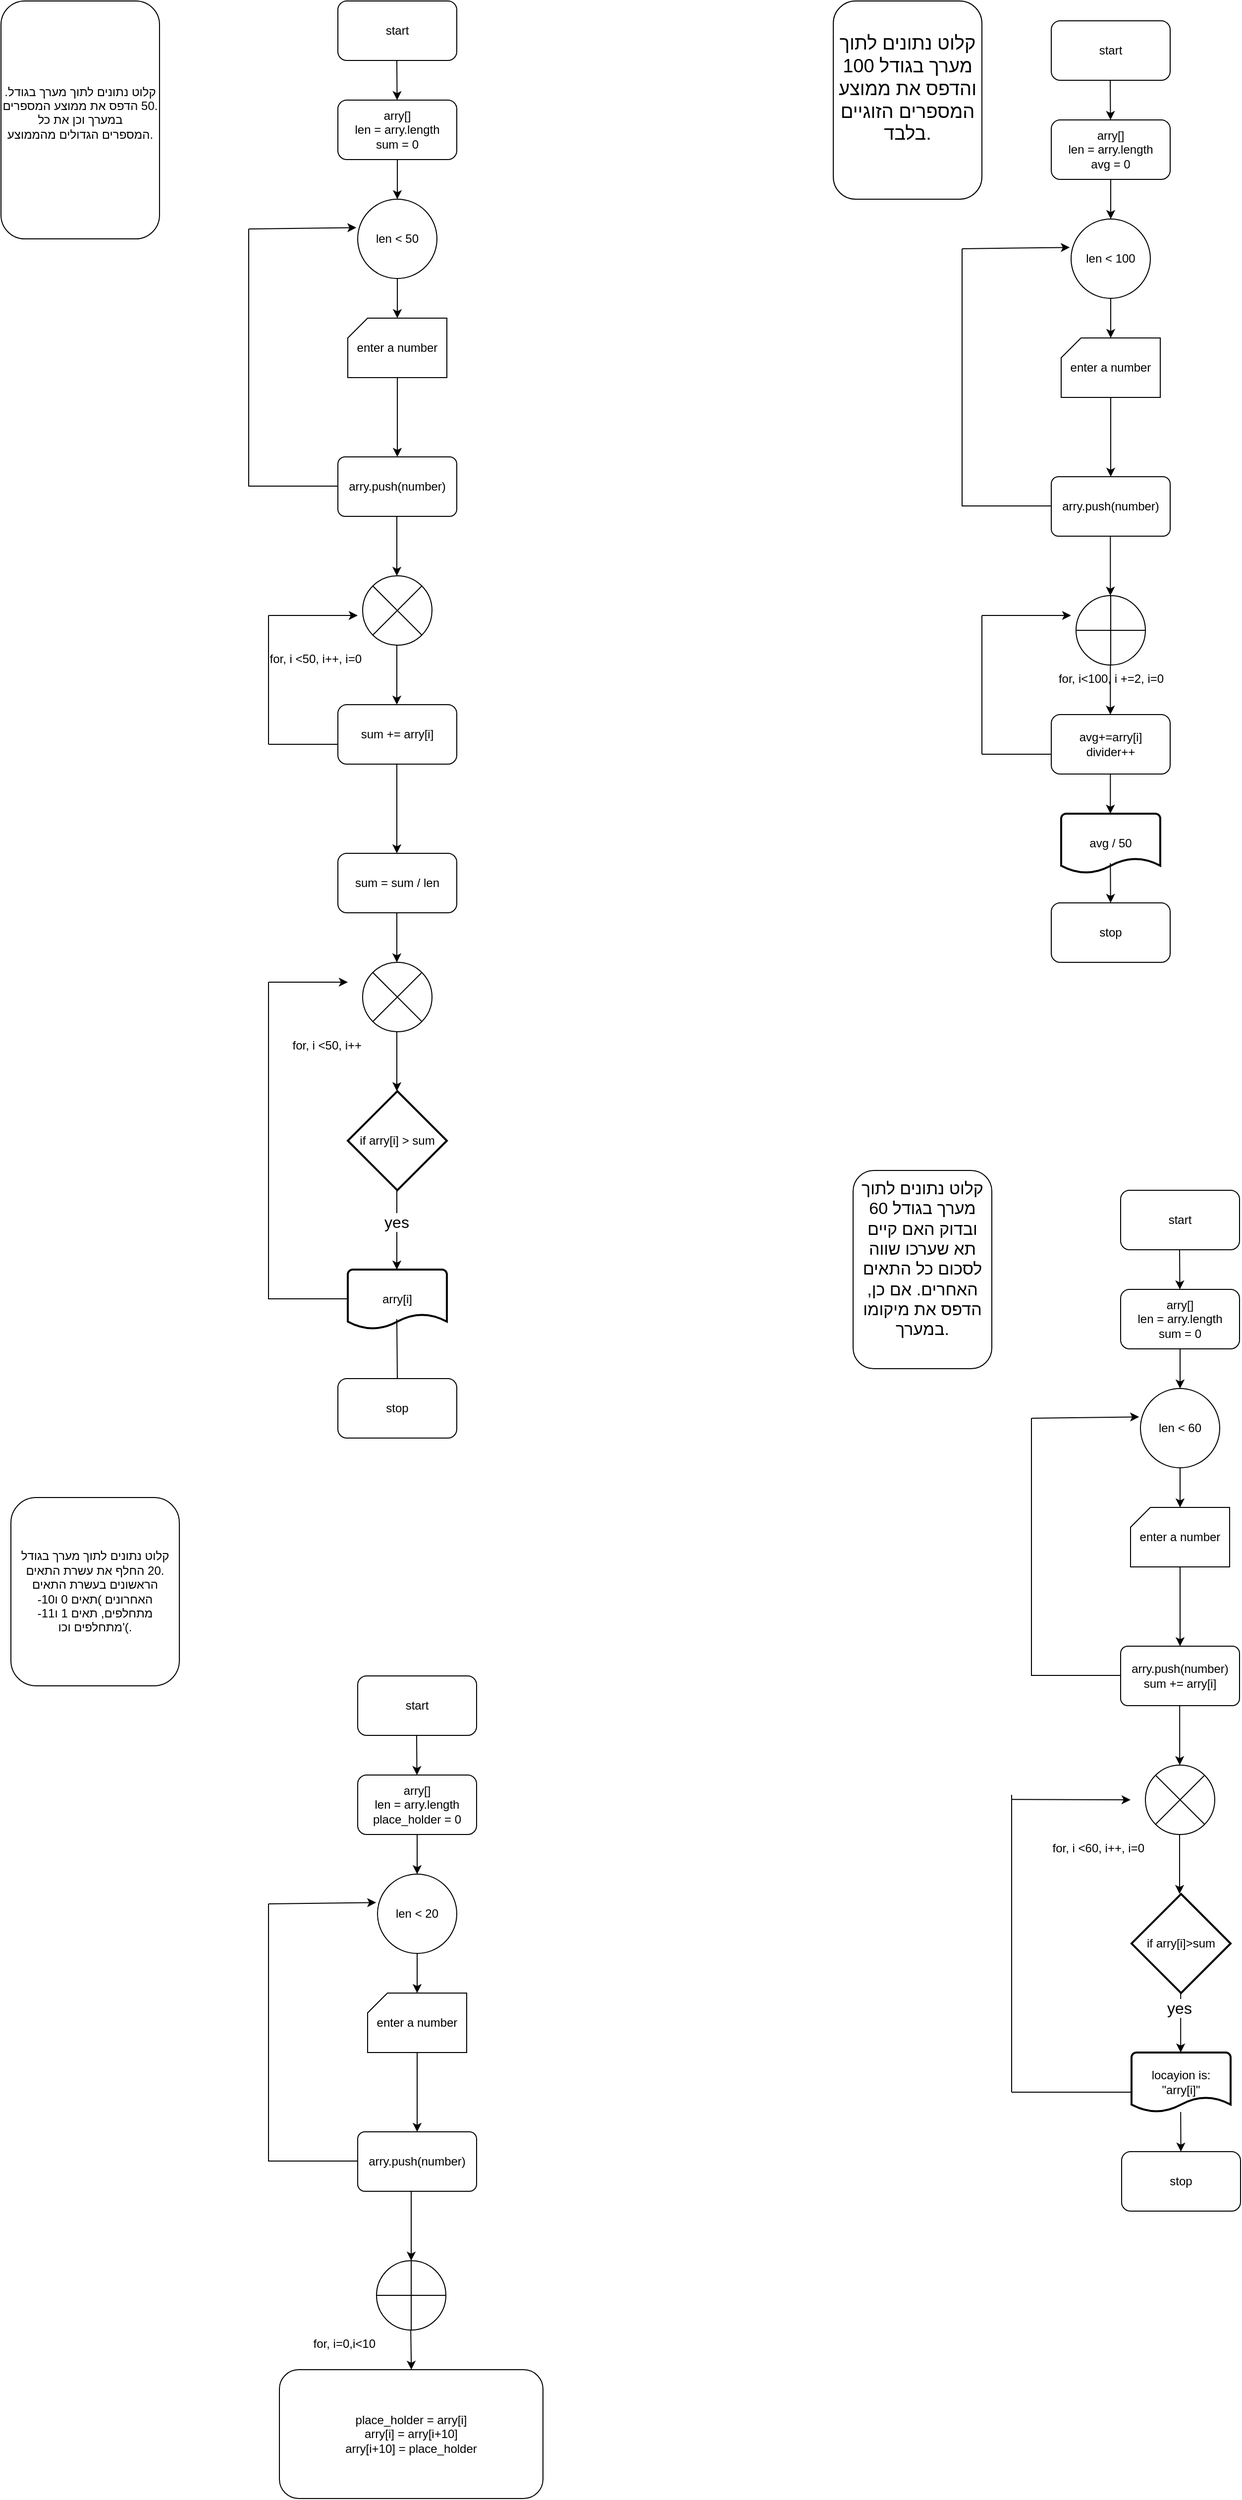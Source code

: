 <mxfile version="22.1.5" type="github">
  <diagram id="C5RBs43oDa-KdzZeNtuy" name="Page-1">
    <mxGraphModel dx="982" dy="658" grid="1" gridSize="10" guides="1" tooltips="1" connect="1" arrows="1" fold="1" page="1" pageScale="1" pageWidth="827" pageHeight="1169" math="0" shadow="0">
      <root>
        <mxCell id="WIyWlLk6GJQsqaUBKTNV-0" />
        <mxCell id="WIyWlLk6GJQsqaUBKTNV-1" parent="WIyWlLk6GJQsqaUBKTNV-0" />
        <mxCell id="SQix-TSE2oGtdI4UCU8X-0" value="&lt;div&gt;.קלוט נתונים לתוך מערך בגודל .50 הדפס את ממוצע המספרים במערך וכן את כל&lt;/div&gt;&lt;div&gt;המספרים הגדולים מהממוצע.&lt;/div&gt;&lt;div&gt;&lt;br&gt;&lt;/div&gt;" style="rounded=1;whiteSpace=wrap;html=1;" vertex="1" parent="WIyWlLk6GJQsqaUBKTNV-1">
          <mxGeometry y="10" width="160" height="240" as="geometry" />
        </mxCell>
        <mxCell id="SQix-TSE2oGtdI4UCU8X-1" value="start" style="rounded=1;whiteSpace=wrap;html=1;" vertex="1" parent="WIyWlLk6GJQsqaUBKTNV-1">
          <mxGeometry x="340" y="10" width="120" height="60" as="geometry" />
        </mxCell>
        <mxCell id="SQix-TSE2oGtdI4UCU8X-2" value="" style="endArrow=classic;html=1;rounded=0;" edge="1" parent="WIyWlLk6GJQsqaUBKTNV-1" target="SQix-TSE2oGtdI4UCU8X-3">
          <mxGeometry width="50" height="50" relative="1" as="geometry">
            <mxPoint x="399.5" y="70" as="sourcePoint" />
            <mxPoint x="399.5" y="130" as="targetPoint" />
          </mxGeometry>
        </mxCell>
        <mxCell id="SQix-TSE2oGtdI4UCU8X-5" value="" style="edgeStyle=orthogonalEdgeStyle;rounded=0;orthogonalLoop=1;jettySize=auto;html=1;" edge="1" parent="WIyWlLk6GJQsqaUBKTNV-1" source="SQix-TSE2oGtdI4UCU8X-3" target="SQix-TSE2oGtdI4UCU8X-4">
          <mxGeometry relative="1" as="geometry" />
        </mxCell>
        <mxCell id="SQix-TSE2oGtdI4UCU8X-3" value="arry[]&lt;br&gt;len = arry.length&lt;br&gt;sum = 0" style="rounded=1;whiteSpace=wrap;html=1;" vertex="1" parent="WIyWlLk6GJQsqaUBKTNV-1">
          <mxGeometry x="340" y="110" width="120" height="60" as="geometry" />
        </mxCell>
        <mxCell id="SQix-TSE2oGtdI4UCU8X-7" value="" style="edgeStyle=orthogonalEdgeStyle;rounded=0;orthogonalLoop=1;jettySize=auto;html=1;" edge="1" parent="WIyWlLk6GJQsqaUBKTNV-1" source="SQix-TSE2oGtdI4UCU8X-4">
          <mxGeometry relative="1" as="geometry">
            <mxPoint x="400" y="330" as="targetPoint" />
          </mxGeometry>
        </mxCell>
        <mxCell id="SQix-TSE2oGtdI4UCU8X-4" value="len &amp;lt; 50" style="ellipse;whiteSpace=wrap;html=1;rounded=1;" vertex="1" parent="WIyWlLk6GJQsqaUBKTNV-1">
          <mxGeometry x="360" y="210" width="80" height="80" as="geometry" />
        </mxCell>
        <mxCell id="SQix-TSE2oGtdI4UCU8X-10" value="" style="edgeStyle=orthogonalEdgeStyle;rounded=0;orthogonalLoop=1;jettySize=auto;html=1;" edge="1" parent="WIyWlLk6GJQsqaUBKTNV-1" source="SQix-TSE2oGtdI4UCU8X-8" target="SQix-TSE2oGtdI4UCU8X-9">
          <mxGeometry relative="1" as="geometry" />
        </mxCell>
        <mxCell id="SQix-TSE2oGtdI4UCU8X-8" value="enter a number" style="verticalLabelPosition=middle;verticalAlign=middle;html=1;shape=card;whiteSpace=wrap;size=20;arcSize=12;labelPosition=center;align=center;" vertex="1" parent="WIyWlLk6GJQsqaUBKTNV-1">
          <mxGeometry x="350" y="330" width="100" height="60" as="geometry" />
        </mxCell>
        <mxCell id="SQix-TSE2oGtdI4UCU8X-9" value="arry.push(number)" style="rounded=1;whiteSpace=wrap;html=1;arcSize=12;" vertex="1" parent="WIyWlLk6GJQsqaUBKTNV-1">
          <mxGeometry x="340" y="470" width="120" height="60" as="geometry" />
        </mxCell>
        <mxCell id="SQix-TSE2oGtdI4UCU8X-11" value="" style="endArrow=none;html=1;rounded=0;" edge="1" parent="WIyWlLk6GJQsqaUBKTNV-1">
          <mxGeometry width="50" height="50" relative="1" as="geometry">
            <mxPoint x="250" y="499.5" as="sourcePoint" />
            <mxPoint x="340" y="499.5" as="targetPoint" />
          </mxGeometry>
        </mxCell>
        <mxCell id="SQix-TSE2oGtdI4UCU8X-12" value="" style="endArrow=none;html=1;rounded=0;" edge="1" parent="WIyWlLk6GJQsqaUBKTNV-1">
          <mxGeometry width="50" height="50" relative="1" as="geometry">
            <mxPoint x="250" y="500" as="sourcePoint" />
            <mxPoint x="250" y="240" as="targetPoint" />
          </mxGeometry>
        </mxCell>
        <mxCell id="SQix-TSE2oGtdI4UCU8X-14" value="" style="endArrow=classic;html=1;rounded=0;entryX=-0.017;entryY=0.358;entryDx=0;entryDy=0;entryPerimeter=0;" edge="1" parent="WIyWlLk6GJQsqaUBKTNV-1" target="SQix-TSE2oGtdI4UCU8X-4">
          <mxGeometry width="50" height="50" relative="1" as="geometry">
            <mxPoint x="250" y="240" as="sourcePoint" />
            <mxPoint x="310" y="140" as="targetPoint" />
          </mxGeometry>
        </mxCell>
        <mxCell id="SQix-TSE2oGtdI4UCU8X-15" value="" style="endArrow=classic;html=1;rounded=0;" edge="1" parent="WIyWlLk6GJQsqaUBKTNV-1">
          <mxGeometry width="50" height="50" relative="1" as="geometry">
            <mxPoint x="399.5" y="530" as="sourcePoint" />
            <mxPoint x="399.5" y="590" as="targetPoint" />
          </mxGeometry>
        </mxCell>
        <mxCell id="SQix-TSE2oGtdI4UCU8X-16" value="for, i &amp;lt;50, i++, i=0" style="verticalLabelPosition=bottom;verticalAlign=top;html=1;shape=mxgraph.flowchart.or;labelPosition=left;align=right;" vertex="1" parent="WIyWlLk6GJQsqaUBKTNV-1">
          <mxGeometry x="365" y="590" width="70" height="70" as="geometry" />
        </mxCell>
        <mxCell id="SQix-TSE2oGtdI4UCU8X-17" value="" style="endArrow=classic;html=1;rounded=0;" edge="1" parent="WIyWlLk6GJQsqaUBKTNV-1">
          <mxGeometry width="50" height="50" relative="1" as="geometry">
            <mxPoint x="399.5" y="660" as="sourcePoint" />
            <mxPoint x="399.5" y="720" as="targetPoint" />
          </mxGeometry>
        </mxCell>
        <mxCell id="SQix-TSE2oGtdI4UCU8X-18" value="sum += arry[i]" style="rounded=1;whiteSpace=wrap;html=1;" vertex="1" parent="WIyWlLk6GJQsqaUBKTNV-1">
          <mxGeometry x="340" y="720" width="120" height="60" as="geometry" />
        </mxCell>
        <mxCell id="SQix-TSE2oGtdI4UCU8X-19" value="" style="endArrow=none;html=1;rounded=0;" edge="1" parent="WIyWlLk6GJQsqaUBKTNV-1">
          <mxGeometry width="50" height="50" relative="1" as="geometry">
            <mxPoint x="270" y="760" as="sourcePoint" />
            <mxPoint x="340" y="760" as="targetPoint" />
          </mxGeometry>
        </mxCell>
        <mxCell id="SQix-TSE2oGtdI4UCU8X-21" value="" style="endArrow=none;html=1;rounded=0;" edge="1" parent="WIyWlLk6GJQsqaUBKTNV-1">
          <mxGeometry width="50" height="50" relative="1" as="geometry">
            <mxPoint x="270" y="760" as="sourcePoint" />
            <mxPoint x="270" y="630" as="targetPoint" />
          </mxGeometry>
        </mxCell>
        <mxCell id="SQix-TSE2oGtdI4UCU8X-23" value="" style="endArrow=classic;html=1;rounded=0;" edge="1" parent="WIyWlLk6GJQsqaUBKTNV-1">
          <mxGeometry width="50" height="50" relative="1" as="geometry">
            <mxPoint x="270" y="630" as="sourcePoint" />
            <mxPoint x="360" y="630" as="targetPoint" />
          </mxGeometry>
        </mxCell>
        <mxCell id="SQix-TSE2oGtdI4UCU8X-25" value="" style="endArrow=classic;html=1;rounded=0;" edge="1" parent="WIyWlLk6GJQsqaUBKTNV-1">
          <mxGeometry width="50" height="50" relative="1" as="geometry">
            <mxPoint x="399.5" y="780" as="sourcePoint" />
            <mxPoint x="399.5" y="870" as="targetPoint" />
          </mxGeometry>
        </mxCell>
        <mxCell id="SQix-TSE2oGtdI4UCU8X-26" value="sum = sum / len" style="rounded=1;whiteSpace=wrap;html=1;" vertex="1" parent="WIyWlLk6GJQsqaUBKTNV-1">
          <mxGeometry x="340" y="870" width="120" height="60" as="geometry" />
        </mxCell>
        <mxCell id="SQix-TSE2oGtdI4UCU8X-28" value="" style="endArrow=classic;html=1;rounded=0;" edge="1" parent="WIyWlLk6GJQsqaUBKTNV-1">
          <mxGeometry width="50" height="50" relative="1" as="geometry">
            <mxPoint x="399.5" y="930" as="sourcePoint" />
            <mxPoint x="399.5" y="980" as="targetPoint" />
          </mxGeometry>
        </mxCell>
        <mxCell id="SQix-TSE2oGtdI4UCU8X-29" value="for, i &amp;lt;50, i++" style="verticalLabelPosition=bottom;verticalAlign=top;html=1;shape=mxgraph.flowchart.or;labelPosition=left;align=right;" vertex="1" parent="WIyWlLk6GJQsqaUBKTNV-1">
          <mxGeometry x="365" y="980" width="70" height="70" as="geometry" />
        </mxCell>
        <mxCell id="SQix-TSE2oGtdI4UCU8X-30" value="" style="endArrow=classic;html=1;rounded=0;" edge="1" parent="WIyWlLk6GJQsqaUBKTNV-1">
          <mxGeometry width="50" height="50" relative="1" as="geometry">
            <mxPoint x="399.5" y="1050" as="sourcePoint" />
            <mxPoint x="399.5" y="1110" as="targetPoint" />
          </mxGeometry>
        </mxCell>
        <mxCell id="SQix-TSE2oGtdI4UCU8X-31" value="if arry[i] &amp;gt; sum" style="strokeWidth=2;html=1;shape=mxgraph.flowchart.decision;whiteSpace=wrap;" vertex="1" parent="WIyWlLk6GJQsqaUBKTNV-1">
          <mxGeometry x="350" y="1110" width="100" height="100" as="geometry" />
        </mxCell>
        <mxCell id="SQix-TSE2oGtdI4UCU8X-32" value="" style="endArrow=none;html=1;rounded=0;" edge="1" parent="WIyWlLk6GJQsqaUBKTNV-1">
          <mxGeometry width="50" height="50" relative="1" as="geometry">
            <mxPoint x="270" y="1319.5" as="sourcePoint" />
            <mxPoint x="350" y="1319.5" as="targetPoint" />
          </mxGeometry>
        </mxCell>
        <mxCell id="SQix-TSE2oGtdI4UCU8X-33" value="" style="endArrow=none;html=1;rounded=0;" edge="1" parent="WIyWlLk6GJQsqaUBKTNV-1">
          <mxGeometry width="50" height="50" relative="1" as="geometry">
            <mxPoint x="270" y="1320" as="sourcePoint" />
            <mxPoint x="270" y="1000" as="targetPoint" />
          </mxGeometry>
        </mxCell>
        <mxCell id="SQix-TSE2oGtdI4UCU8X-35" value="" style="endArrow=classic;html=1;rounded=0;" edge="1" parent="WIyWlLk6GJQsqaUBKTNV-1">
          <mxGeometry width="50" height="50" relative="1" as="geometry">
            <mxPoint x="270" y="1000" as="sourcePoint" />
            <mxPoint x="350" y="1000" as="targetPoint" />
          </mxGeometry>
        </mxCell>
        <mxCell id="SQix-TSE2oGtdI4UCU8X-37" value="" style="endArrow=classic;html=1;rounded=0;" edge="1" parent="WIyWlLk6GJQsqaUBKTNV-1">
          <mxGeometry width="50" height="50" relative="1" as="geometry">
            <mxPoint x="399.5" y="1210" as="sourcePoint" />
            <mxPoint x="399.5" y="1290" as="targetPoint" />
          </mxGeometry>
        </mxCell>
        <mxCell id="SQix-TSE2oGtdI4UCU8X-38" value="yes" style="edgeLabel;html=1;align=center;verticalAlign=middle;resizable=0;points=[];fontSize=16;" vertex="1" connectable="0" parent="SQix-TSE2oGtdI4UCU8X-37">
          <mxGeometry x="-0.2" y="-1" relative="1" as="geometry">
            <mxPoint as="offset" />
          </mxGeometry>
        </mxCell>
        <mxCell id="SQix-TSE2oGtdI4UCU8X-39" value="arry[i]" style="strokeWidth=2;html=1;shape=mxgraph.flowchart.document2;whiteSpace=wrap;size=0.25;" vertex="1" parent="WIyWlLk6GJQsqaUBKTNV-1">
          <mxGeometry x="350" y="1290" width="100" height="60" as="geometry" />
        </mxCell>
        <mxCell id="SQix-TSE2oGtdI4UCU8X-40" value="" style="endArrow=none;html=1;rounded=0;" edge="1" parent="WIyWlLk6GJQsqaUBKTNV-1">
          <mxGeometry width="50" height="50" relative="1" as="geometry">
            <mxPoint x="400" y="1400" as="sourcePoint" />
            <mxPoint x="399.5" y="1340" as="targetPoint" />
          </mxGeometry>
        </mxCell>
        <mxCell id="SQix-TSE2oGtdI4UCU8X-41" value="stop" style="rounded=1;whiteSpace=wrap;html=1;" vertex="1" parent="WIyWlLk6GJQsqaUBKTNV-1">
          <mxGeometry x="340" y="1400" width="120" height="60" as="geometry" />
        </mxCell>
        <mxCell id="SQix-TSE2oGtdI4UCU8X-42" value="&lt;div style=&quot;font-size: 19px;&quot;&gt;קלוט נתונים לתוך מערך בגודל 100 והדפס את ממוצע המספרים הזוגיים בלבד.&lt;/div&gt;&lt;div style=&quot;font-size: 19px;&quot;&gt;&lt;br style=&quot;font-size: 19px;&quot;&gt;&lt;/div&gt;" style="rounded=1;whiteSpace=wrap;html=1;fontSize=19;" vertex="1" parent="WIyWlLk6GJQsqaUBKTNV-1">
          <mxGeometry x="840" y="10" width="150" height="200" as="geometry" />
        </mxCell>
        <mxCell id="SQix-TSE2oGtdI4UCU8X-43" value="start" style="rounded=1;whiteSpace=wrap;html=1;" vertex="1" parent="WIyWlLk6GJQsqaUBKTNV-1">
          <mxGeometry x="1060" y="30" width="120" height="60" as="geometry" />
        </mxCell>
        <mxCell id="SQix-TSE2oGtdI4UCU8X-44" value="" style="endArrow=classic;html=1;rounded=0;" edge="1" parent="WIyWlLk6GJQsqaUBKTNV-1" target="SQix-TSE2oGtdI4UCU8X-46">
          <mxGeometry width="50" height="50" relative="1" as="geometry">
            <mxPoint x="1119.5" y="90" as="sourcePoint" />
            <mxPoint x="1119.5" y="150" as="targetPoint" />
          </mxGeometry>
        </mxCell>
        <mxCell id="SQix-TSE2oGtdI4UCU8X-45" value="" style="edgeStyle=orthogonalEdgeStyle;rounded=0;orthogonalLoop=1;jettySize=auto;html=1;" edge="1" parent="WIyWlLk6GJQsqaUBKTNV-1" source="SQix-TSE2oGtdI4UCU8X-46" target="SQix-TSE2oGtdI4UCU8X-48">
          <mxGeometry relative="1" as="geometry" />
        </mxCell>
        <mxCell id="SQix-TSE2oGtdI4UCU8X-46" value="arry[]&lt;br&gt;len = arry.length&lt;br&gt;avg = 0" style="rounded=1;whiteSpace=wrap;html=1;" vertex="1" parent="WIyWlLk6GJQsqaUBKTNV-1">
          <mxGeometry x="1060" y="130" width="120" height="60" as="geometry" />
        </mxCell>
        <mxCell id="SQix-TSE2oGtdI4UCU8X-47" value="" style="edgeStyle=orthogonalEdgeStyle;rounded=0;orthogonalLoop=1;jettySize=auto;html=1;" edge="1" parent="WIyWlLk6GJQsqaUBKTNV-1" source="SQix-TSE2oGtdI4UCU8X-48">
          <mxGeometry relative="1" as="geometry">
            <mxPoint x="1120" y="350" as="targetPoint" />
          </mxGeometry>
        </mxCell>
        <mxCell id="SQix-TSE2oGtdI4UCU8X-48" value="len &amp;lt; 100" style="ellipse;whiteSpace=wrap;html=1;rounded=1;" vertex="1" parent="WIyWlLk6GJQsqaUBKTNV-1">
          <mxGeometry x="1080" y="230" width="80" height="80" as="geometry" />
        </mxCell>
        <mxCell id="SQix-TSE2oGtdI4UCU8X-49" value="" style="edgeStyle=orthogonalEdgeStyle;rounded=0;orthogonalLoop=1;jettySize=auto;html=1;" edge="1" parent="WIyWlLk6GJQsqaUBKTNV-1" source="SQix-TSE2oGtdI4UCU8X-50" target="SQix-TSE2oGtdI4UCU8X-51">
          <mxGeometry relative="1" as="geometry" />
        </mxCell>
        <mxCell id="SQix-TSE2oGtdI4UCU8X-50" value="enter a number" style="verticalLabelPosition=middle;verticalAlign=middle;html=1;shape=card;whiteSpace=wrap;size=20;arcSize=12;labelPosition=center;align=center;" vertex="1" parent="WIyWlLk6GJQsqaUBKTNV-1">
          <mxGeometry x="1070" y="350" width="100" height="60" as="geometry" />
        </mxCell>
        <mxCell id="SQix-TSE2oGtdI4UCU8X-51" value="arry.push(number)" style="rounded=1;whiteSpace=wrap;html=1;arcSize=12;" vertex="1" parent="WIyWlLk6GJQsqaUBKTNV-1">
          <mxGeometry x="1060" y="490" width="120" height="60" as="geometry" />
        </mxCell>
        <mxCell id="SQix-TSE2oGtdI4UCU8X-52" value="" style="endArrow=none;html=1;rounded=0;" edge="1" parent="WIyWlLk6GJQsqaUBKTNV-1">
          <mxGeometry width="50" height="50" relative="1" as="geometry">
            <mxPoint x="970" y="519.5" as="sourcePoint" />
            <mxPoint x="1060" y="519.5" as="targetPoint" />
          </mxGeometry>
        </mxCell>
        <mxCell id="SQix-TSE2oGtdI4UCU8X-53" value="" style="endArrow=none;html=1;rounded=0;" edge="1" parent="WIyWlLk6GJQsqaUBKTNV-1">
          <mxGeometry width="50" height="50" relative="1" as="geometry">
            <mxPoint x="970" y="520" as="sourcePoint" />
            <mxPoint x="970" y="260" as="targetPoint" />
          </mxGeometry>
        </mxCell>
        <mxCell id="SQix-TSE2oGtdI4UCU8X-54" value="" style="endArrow=classic;html=1;rounded=0;entryX=-0.017;entryY=0.358;entryDx=0;entryDy=0;entryPerimeter=0;" edge="1" parent="WIyWlLk6GJQsqaUBKTNV-1" target="SQix-TSE2oGtdI4UCU8X-48">
          <mxGeometry width="50" height="50" relative="1" as="geometry">
            <mxPoint x="970" y="260" as="sourcePoint" />
            <mxPoint x="1030" y="160" as="targetPoint" />
          </mxGeometry>
        </mxCell>
        <mxCell id="SQix-TSE2oGtdI4UCU8X-55" value="" style="endArrow=classic;html=1;rounded=0;" edge="1" parent="WIyWlLk6GJQsqaUBKTNV-1">
          <mxGeometry width="50" height="50" relative="1" as="geometry">
            <mxPoint x="1119.66" y="550" as="sourcePoint" />
            <mxPoint x="1119.66" y="610" as="targetPoint" />
          </mxGeometry>
        </mxCell>
        <mxCell id="SQix-TSE2oGtdI4UCU8X-56" value="for, i&amp;lt;100, i +=2, i=0" style="verticalLabelPosition=bottom;verticalAlign=top;html=1;shape=mxgraph.flowchart.summing_function;" vertex="1" parent="WIyWlLk6GJQsqaUBKTNV-1">
          <mxGeometry x="1085" y="610" width="70" height="70" as="geometry" />
        </mxCell>
        <mxCell id="SQix-TSE2oGtdI4UCU8X-57" value="" style="endArrow=classic;html=1;rounded=0;" edge="1" parent="WIyWlLk6GJQsqaUBKTNV-1">
          <mxGeometry width="50" height="50" relative="1" as="geometry">
            <mxPoint x="1119.66" y="680" as="sourcePoint" />
            <mxPoint x="1119.66" y="730" as="targetPoint" />
          </mxGeometry>
        </mxCell>
        <mxCell id="SQix-TSE2oGtdI4UCU8X-58" value="avg+=arry[i]&lt;br&gt;divider++" style="rounded=1;whiteSpace=wrap;html=1;" vertex="1" parent="WIyWlLk6GJQsqaUBKTNV-1">
          <mxGeometry x="1060" y="730" width="120" height="60" as="geometry" />
        </mxCell>
        <mxCell id="SQix-TSE2oGtdI4UCU8X-59" value="" style="endArrow=none;html=1;rounded=0;" edge="1" parent="WIyWlLk6GJQsqaUBKTNV-1">
          <mxGeometry width="50" height="50" relative="1" as="geometry">
            <mxPoint x="990" y="770" as="sourcePoint" />
            <mxPoint x="1060" y="770" as="targetPoint" />
          </mxGeometry>
        </mxCell>
        <mxCell id="SQix-TSE2oGtdI4UCU8X-60" value="" style="endArrow=none;html=1;rounded=0;" edge="1" parent="WIyWlLk6GJQsqaUBKTNV-1">
          <mxGeometry width="50" height="50" relative="1" as="geometry">
            <mxPoint x="990" y="770" as="sourcePoint" />
            <mxPoint x="990" y="630" as="targetPoint" />
          </mxGeometry>
        </mxCell>
        <mxCell id="SQix-TSE2oGtdI4UCU8X-61" value="" style="endArrow=classic;html=1;rounded=0;" edge="1" parent="WIyWlLk6GJQsqaUBKTNV-1">
          <mxGeometry width="50" height="50" relative="1" as="geometry">
            <mxPoint x="990" y="630" as="sourcePoint" />
            <mxPoint x="1080" y="630" as="targetPoint" />
          </mxGeometry>
        </mxCell>
        <mxCell id="SQix-TSE2oGtdI4UCU8X-62" value="" style="endArrow=classic;html=1;rounded=0;" edge="1" parent="WIyWlLk6GJQsqaUBKTNV-1">
          <mxGeometry width="50" height="50" relative="1" as="geometry">
            <mxPoint x="1119.66" y="790" as="sourcePoint" />
            <mxPoint x="1119.66" y="830" as="targetPoint" />
          </mxGeometry>
        </mxCell>
        <mxCell id="SQix-TSE2oGtdI4UCU8X-63" value="avg / 50" style="strokeWidth=2;html=1;shape=mxgraph.flowchart.document2;whiteSpace=wrap;size=0.25;" vertex="1" parent="WIyWlLk6GJQsqaUBKTNV-1">
          <mxGeometry x="1070" y="830" width="100" height="60" as="geometry" />
        </mxCell>
        <mxCell id="SQix-TSE2oGtdI4UCU8X-64" value="" style="endArrow=classic;html=1;rounded=0;" edge="1" parent="WIyWlLk6GJQsqaUBKTNV-1" target="SQix-TSE2oGtdI4UCU8X-65">
          <mxGeometry width="50" height="50" relative="1" as="geometry">
            <mxPoint x="1119.66" y="880" as="sourcePoint" />
            <mxPoint x="1119.66" y="930" as="targetPoint" />
          </mxGeometry>
        </mxCell>
        <mxCell id="SQix-TSE2oGtdI4UCU8X-65" value="stop" style="rounded=1;whiteSpace=wrap;html=1;" vertex="1" parent="WIyWlLk6GJQsqaUBKTNV-1">
          <mxGeometry x="1060" y="920" width="120" height="60" as="geometry" />
        </mxCell>
        <mxCell id="SQix-TSE2oGtdI4UCU8X-66" value="&lt;div style=&quot;font-size: 17px;&quot;&gt;קלוט נתונים לתוך מערך בגודל 60 ובדוק האם קיים תא שערכו שווה לסכום כל התאים&lt;/div&gt;&lt;div style=&quot;font-size: 17px;&quot;&gt;האחרים. אם כן, הדפס את מיקומו במערך.&lt;/div&gt;&lt;div style=&quot;font-size: 17px;&quot;&gt;&lt;br style=&quot;font-size: 17px;&quot;&gt;&lt;/div&gt;" style="rounded=1;whiteSpace=wrap;html=1;fontSize=17;" vertex="1" parent="WIyWlLk6GJQsqaUBKTNV-1">
          <mxGeometry x="860" y="1190" width="140" height="200" as="geometry" />
        </mxCell>
        <mxCell id="SQix-TSE2oGtdI4UCU8X-67" value="start" style="rounded=1;whiteSpace=wrap;html=1;" vertex="1" parent="WIyWlLk6GJQsqaUBKTNV-1">
          <mxGeometry x="1130" y="1210" width="120" height="60" as="geometry" />
        </mxCell>
        <mxCell id="SQix-TSE2oGtdI4UCU8X-68" value="" style="endArrow=classic;html=1;rounded=0;" edge="1" parent="WIyWlLk6GJQsqaUBKTNV-1" target="SQix-TSE2oGtdI4UCU8X-70">
          <mxGeometry width="50" height="50" relative="1" as="geometry">
            <mxPoint x="1189.5" y="1270" as="sourcePoint" />
            <mxPoint x="1189.5" y="1330" as="targetPoint" />
          </mxGeometry>
        </mxCell>
        <mxCell id="SQix-TSE2oGtdI4UCU8X-69" value="" style="edgeStyle=orthogonalEdgeStyle;rounded=0;orthogonalLoop=1;jettySize=auto;html=1;" edge="1" parent="WIyWlLk6GJQsqaUBKTNV-1" source="SQix-TSE2oGtdI4UCU8X-70" target="SQix-TSE2oGtdI4UCU8X-72">
          <mxGeometry relative="1" as="geometry" />
        </mxCell>
        <mxCell id="SQix-TSE2oGtdI4UCU8X-70" value="arry[]&lt;br&gt;len = arry.length&lt;br&gt;sum = 0" style="rounded=1;whiteSpace=wrap;html=1;" vertex="1" parent="WIyWlLk6GJQsqaUBKTNV-1">
          <mxGeometry x="1130" y="1310" width="120" height="60" as="geometry" />
        </mxCell>
        <mxCell id="SQix-TSE2oGtdI4UCU8X-71" value="" style="edgeStyle=orthogonalEdgeStyle;rounded=0;orthogonalLoop=1;jettySize=auto;html=1;" edge="1" parent="WIyWlLk6GJQsqaUBKTNV-1" source="SQix-TSE2oGtdI4UCU8X-72">
          <mxGeometry relative="1" as="geometry">
            <mxPoint x="1190" y="1530" as="targetPoint" />
          </mxGeometry>
        </mxCell>
        <mxCell id="SQix-TSE2oGtdI4UCU8X-72" value="len &amp;lt; 60" style="ellipse;whiteSpace=wrap;html=1;rounded=1;" vertex="1" parent="WIyWlLk6GJQsqaUBKTNV-1">
          <mxGeometry x="1150" y="1410" width="80" height="80" as="geometry" />
        </mxCell>
        <mxCell id="SQix-TSE2oGtdI4UCU8X-73" value="" style="edgeStyle=orthogonalEdgeStyle;rounded=0;orthogonalLoop=1;jettySize=auto;html=1;" edge="1" parent="WIyWlLk6GJQsqaUBKTNV-1" source="SQix-TSE2oGtdI4UCU8X-74" target="SQix-TSE2oGtdI4UCU8X-75">
          <mxGeometry relative="1" as="geometry" />
        </mxCell>
        <mxCell id="SQix-TSE2oGtdI4UCU8X-74" value="enter a number" style="verticalLabelPosition=middle;verticalAlign=middle;html=1;shape=card;whiteSpace=wrap;size=20;arcSize=12;labelPosition=center;align=center;" vertex="1" parent="WIyWlLk6GJQsqaUBKTNV-1">
          <mxGeometry x="1140" y="1530" width="100" height="60" as="geometry" />
        </mxCell>
        <mxCell id="SQix-TSE2oGtdI4UCU8X-75" value="arry.push(number)&lt;br&gt;sum += arry[i]" style="rounded=1;whiteSpace=wrap;html=1;arcSize=12;" vertex="1" parent="WIyWlLk6GJQsqaUBKTNV-1">
          <mxGeometry x="1130" y="1670" width="120" height="60" as="geometry" />
        </mxCell>
        <mxCell id="SQix-TSE2oGtdI4UCU8X-76" value="" style="endArrow=none;html=1;rounded=0;" edge="1" parent="WIyWlLk6GJQsqaUBKTNV-1">
          <mxGeometry width="50" height="50" relative="1" as="geometry">
            <mxPoint x="1040" y="1699.5" as="sourcePoint" />
            <mxPoint x="1130" y="1699.5" as="targetPoint" />
          </mxGeometry>
        </mxCell>
        <mxCell id="SQix-TSE2oGtdI4UCU8X-77" value="" style="endArrow=none;html=1;rounded=0;" edge="1" parent="WIyWlLk6GJQsqaUBKTNV-1">
          <mxGeometry width="50" height="50" relative="1" as="geometry">
            <mxPoint x="1040" y="1700" as="sourcePoint" />
            <mxPoint x="1040" y="1440" as="targetPoint" />
          </mxGeometry>
        </mxCell>
        <mxCell id="SQix-TSE2oGtdI4UCU8X-78" value="" style="endArrow=classic;html=1;rounded=0;entryX=-0.017;entryY=0.358;entryDx=0;entryDy=0;entryPerimeter=0;" edge="1" parent="WIyWlLk6GJQsqaUBKTNV-1" target="SQix-TSE2oGtdI4UCU8X-72">
          <mxGeometry width="50" height="50" relative="1" as="geometry">
            <mxPoint x="1040" y="1440" as="sourcePoint" />
            <mxPoint x="1100" y="1340" as="targetPoint" />
          </mxGeometry>
        </mxCell>
        <mxCell id="SQix-TSE2oGtdI4UCU8X-85" value="" style="endArrow=classic;html=1;rounded=0;" edge="1" parent="WIyWlLk6GJQsqaUBKTNV-1">
          <mxGeometry width="50" height="50" relative="1" as="geometry">
            <mxPoint x="1189.6" y="1730" as="sourcePoint" />
            <mxPoint x="1189.6" y="1790" as="targetPoint" />
          </mxGeometry>
        </mxCell>
        <mxCell id="SQix-TSE2oGtdI4UCU8X-87" value="for, i &amp;lt;60, i++, i=0" style="verticalLabelPosition=bottom;verticalAlign=top;html=1;shape=mxgraph.flowchart.or;labelPosition=left;align=right;" vertex="1" parent="WIyWlLk6GJQsqaUBKTNV-1">
          <mxGeometry x="1155" y="1790" width="70" height="70" as="geometry" />
        </mxCell>
        <mxCell id="SQix-TSE2oGtdI4UCU8X-88" value="" style="endArrow=classic;html=1;rounded=0;" edge="1" parent="WIyWlLk6GJQsqaUBKTNV-1">
          <mxGeometry width="50" height="50" relative="1" as="geometry">
            <mxPoint x="1189.5" y="1860" as="sourcePoint" />
            <mxPoint x="1189.5" y="1920" as="targetPoint" />
          </mxGeometry>
        </mxCell>
        <mxCell id="SQix-TSE2oGtdI4UCU8X-90" value="" style="endArrow=none;html=1;rounded=0;" edge="1" parent="WIyWlLk6GJQsqaUBKTNV-1">
          <mxGeometry width="50" height="50" relative="1" as="geometry">
            <mxPoint x="1020" y="2120" as="sourcePoint" />
            <mxPoint x="1140" y="2120" as="targetPoint" />
          </mxGeometry>
        </mxCell>
        <mxCell id="SQix-TSE2oGtdI4UCU8X-91" value="" style="endArrow=none;html=1;rounded=0;" edge="1" parent="WIyWlLk6GJQsqaUBKTNV-1">
          <mxGeometry width="50" height="50" relative="1" as="geometry">
            <mxPoint x="1020" y="2120" as="sourcePoint" />
            <mxPoint x="1020" y="1820" as="targetPoint" />
          </mxGeometry>
        </mxCell>
        <mxCell id="SQix-TSE2oGtdI4UCU8X-92" value="" style="endArrow=classic;html=1;rounded=0;" edge="1" parent="WIyWlLk6GJQsqaUBKTNV-1">
          <mxGeometry width="50" height="50" relative="1" as="geometry">
            <mxPoint x="1020" y="1824.6" as="sourcePoint" />
            <mxPoint x="1140" y="1825" as="targetPoint" />
          </mxGeometry>
        </mxCell>
        <mxCell id="SQix-TSE2oGtdI4UCU8X-93" value="if arry[i]&amp;gt;sum" style="strokeWidth=2;html=1;shape=mxgraph.flowchart.decision;whiteSpace=wrap;" vertex="1" parent="WIyWlLk6GJQsqaUBKTNV-1">
          <mxGeometry x="1141" y="1920" width="100" height="100" as="geometry" />
        </mxCell>
        <mxCell id="SQix-TSE2oGtdI4UCU8X-94" value="" style="endArrow=classic;html=1;rounded=0;" edge="1" parent="WIyWlLk6GJQsqaUBKTNV-1">
          <mxGeometry width="50" height="50" relative="1" as="geometry">
            <mxPoint x="1190.6" y="2020" as="sourcePoint" />
            <mxPoint x="1190.6" y="2080" as="targetPoint" />
          </mxGeometry>
        </mxCell>
        <mxCell id="SQix-TSE2oGtdI4UCU8X-95" value="yes" style="edgeLabel;html=1;align=center;verticalAlign=middle;resizable=0;points=[];fontSize=16;" vertex="1" connectable="0" parent="SQix-TSE2oGtdI4UCU8X-94">
          <mxGeometry x="-0.511" y="-2" relative="1" as="geometry">
            <mxPoint as="offset" />
          </mxGeometry>
        </mxCell>
        <mxCell id="SQix-TSE2oGtdI4UCU8X-96" value="locayion is: &quot;arry[i]&quot;" style="strokeWidth=2;html=1;shape=mxgraph.flowchart.document2;whiteSpace=wrap;size=0.25;" vertex="1" parent="WIyWlLk6GJQsqaUBKTNV-1">
          <mxGeometry x="1141" y="2080" width="100" height="60" as="geometry" />
        </mxCell>
        <mxCell id="SQix-TSE2oGtdI4UCU8X-97" value="" style="endArrow=classic;html=1;rounded=0;" edge="1" parent="WIyWlLk6GJQsqaUBKTNV-1" target="SQix-TSE2oGtdI4UCU8X-98">
          <mxGeometry width="50" height="50" relative="1" as="geometry">
            <mxPoint x="1190.6" y="2140" as="sourcePoint" />
            <mxPoint x="1190.6" y="2210" as="targetPoint" />
          </mxGeometry>
        </mxCell>
        <mxCell id="SQix-TSE2oGtdI4UCU8X-98" value="stop" style="rounded=1;whiteSpace=wrap;html=1;" vertex="1" parent="WIyWlLk6GJQsqaUBKTNV-1">
          <mxGeometry x="1131" y="2180" width="120" height="60" as="geometry" />
        </mxCell>
        <mxCell id="SQix-TSE2oGtdI4UCU8X-99" value="קלוט נתונים לתוך מערך בגודל .20 החלף את עשרת התאים הראשונים בעשרת התאים&#xa;האחרונים )תאים 0 ו10- מתחלפים, תאים 1 ו11- מתחלפים וכו&#39;(." style="rounded=1;whiteSpace=wrap;html=1;" vertex="1" parent="WIyWlLk6GJQsqaUBKTNV-1">
          <mxGeometry x="10" y="1520" width="170" height="190" as="geometry" />
        </mxCell>
        <mxCell id="SQix-TSE2oGtdI4UCU8X-100" value="start" style="rounded=1;whiteSpace=wrap;html=1;" vertex="1" parent="WIyWlLk6GJQsqaUBKTNV-1">
          <mxGeometry x="360" y="1700" width="120" height="60" as="geometry" />
        </mxCell>
        <mxCell id="SQix-TSE2oGtdI4UCU8X-101" value="" style="endArrow=classic;html=1;rounded=0;" edge="1" parent="WIyWlLk6GJQsqaUBKTNV-1" target="SQix-TSE2oGtdI4UCU8X-103">
          <mxGeometry width="50" height="50" relative="1" as="geometry">
            <mxPoint x="419.5" y="1760" as="sourcePoint" />
            <mxPoint x="419.5" y="1820" as="targetPoint" />
          </mxGeometry>
        </mxCell>
        <mxCell id="SQix-TSE2oGtdI4UCU8X-102" value="" style="edgeStyle=orthogonalEdgeStyle;rounded=0;orthogonalLoop=1;jettySize=auto;html=1;" edge="1" parent="WIyWlLk6GJQsqaUBKTNV-1" source="SQix-TSE2oGtdI4UCU8X-103" target="SQix-TSE2oGtdI4UCU8X-105">
          <mxGeometry relative="1" as="geometry" />
        </mxCell>
        <mxCell id="SQix-TSE2oGtdI4UCU8X-103" value="arry[]&lt;br&gt;len = arry.length&lt;br&gt;place_holder = 0" style="rounded=1;whiteSpace=wrap;html=1;" vertex="1" parent="WIyWlLk6GJQsqaUBKTNV-1">
          <mxGeometry x="360" y="1800" width="120" height="60" as="geometry" />
        </mxCell>
        <mxCell id="SQix-TSE2oGtdI4UCU8X-104" value="" style="edgeStyle=orthogonalEdgeStyle;rounded=0;orthogonalLoop=1;jettySize=auto;html=1;" edge="1" parent="WIyWlLk6GJQsqaUBKTNV-1" source="SQix-TSE2oGtdI4UCU8X-105">
          <mxGeometry relative="1" as="geometry">
            <mxPoint x="420" y="2020" as="targetPoint" />
          </mxGeometry>
        </mxCell>
        <mxCell id="SQix-TSE2oGtdI4UCU8X-105" value="len &amp;lt; 20" style="ellipse;whiteSpace=wrap;html=1;rounded=1;" vertex="1" parent="WIyWlLk6GJQsqaUBKTNV-1">
          <mxGeometry x="380" y="1900" width="80" height="80" as="geometry" />
        </mxCell>
        <mxCell id="SQix-TSE2oGtdI4UCU8X-106" value="" style="edgeStyle=orthogonalEdgeStyle;rounded=0;orthogonalLoop=1;jettySize=auto;html=1;" edge="1" parent="WIyWlLk6GJQsqaUBKTNV-1" source="SQix-TSE2oGtdI4UCU8X-107" target="SQix-TSE2oGtdI4UCU8X-108">
          <mxGeometry relative="1" as="geometry" />
        </mxCell>
        <mxCell id="SQix-TSE2oGtdI4UCU8X-107" value="enter a number" style="verticalLabelPosition=middle;verticalAlign=middle;html=1;shape=card;whiteSpace=wrap;size=20;arcSize=12;labelPosition=center;align=center;" vertex="1" parent="WIyWlLk6GJQsqaUBKTNV-1">
          <mxGeometry x="370" y="2020" width="100" height="60" as="geometry" />
        </mxCell>
        <mxCell id="SQix-TSE2oGtdI4UCU8X-108" value="arry.push(number)" style="rounded=1;whiteSpace=wrap;html=1;arcSize=12;" vertex="1" parent="WIyWlLk6GJQsqaUBKTNV-1">
          <mxGeometry x="360" y="2160" width="120" height="60" as="geometry" />
        </mxCell>
        <mxCell id="SQix-TSE2oGtdI4UCU8X-109" value="" style="endArrow=none;html=1;rounded=0;" edge="1" parent="WIyWlLk6GJQsqaUBKTNV-1">
          <mxGeometry width="50" height="50" relative="1" as="geometry">
            <mxPoint x="270" y="2189.5" as="sourcePoint" />
            <mxPoint x="360" y="2189.5" as="targetPoint" />
          </mxGeometry>
        </mxCell>
        <mxCell id="SQix-TSE2oGtdI4UCU8X-110" value="" style="endArrow=none;html=1;rounded=0;" edge="1" parent="WIyWlLk6GJQsqaUBKTNV-1">
          <mxGeometry width="50" height="50" relative="1" as="geometry">
            <mxPoint x="270" y="2190" as="sourcePoint" />
            <mxPoint x="270" y="1930" as="targetPoint" />
          </mxGeometry>
        </mxCell>
        <mxCell id="SQix-TSE2oGtdI4UCU8X-111" value="" style="endArrow=classic;html=1;rounded=0;entryX=-0.017;entryY=0.358;entryDx=0;entryDy=0;entryPerimeter=0;" edge="1" parent="WIyWlLk6GJQsqaUBKTNV-1" target="SQix-TSE2oGtdI4UCU8X-105">
          <mxGeometry width="50" height="50" relative="1" as="geometry">
            <mxPoint x="270" y="1930" as="sourcePoint" />
            <mxPoint x="330" y="1830" as="targetPoint" />
          </mxGeometry>
        </mxCell>
        <mxCell id="SQix-TSE2oGtdI4UCU8X-112" value="" style="endArrow=classic;html=1;rounded=0;" edge="1" parent="WIyWlLk6GJQsqaUBKTNV-1">
          <mxGeometry width="50" height="50" relative="1" as="geometry">
            <mxPoint x="414" y="2220" as="sourcePoint" />
            <mxPoint x="414" y="2290" as="targetPoint" />
          </mxGeometry>
        </mxCell>
        <mxCell id="SQix-TSE2oGtdI4UCU8X-115" value="" style="endArrow=classic;html=1;rounded=0;" edge="1" parent="WIyWlLk6GJQsqaUBKTNV-1">
          <mxGeometry width="50" height="50" relative="1" as="geometry">
            <mxPoint x="413.58" y="2360" as="sourcePoint" />
            <mxPoint x="414.151" y="2400" as="targetPoint" />
          </mxGeometry>
        </mxCell>
        <mxCell id="SQix-TSE2oGtdI4UCU8X-117" value="for, i=0,i&amp;lt;10" style="verticalLabelPosition=bottom;verticalAlign=top;html=1;shape=mxgraph.flowchart.summing_function;labelPosition=left;align=right;" vertex="1" parent="WIyWlLk6GJQsqaUBKTNV-1">
          <mxGeometry x="379" y="2290" width="70" height="70" as="geometry" />
        </mxCell>
        <mxCell id="SQix-TSE2oGtdI4UCU8X-118" value="place_holder = arry[i]&lt;br&gt;arry[i] = arry[i+10]&lt;br&gt;arry[i+10] = place_holder" style="rounded=1;whiteSpace=wrap;html=1;" vertex="1" parent="WIyWlLk6GJQsqaUBKTNV-1">
          <mxGeometry x="281" y="2400" width="266" height="130" as="geometry" />
        </mxCell>
      </root>
    </mxGraphModel>
  </diagram>
</mxfile>
